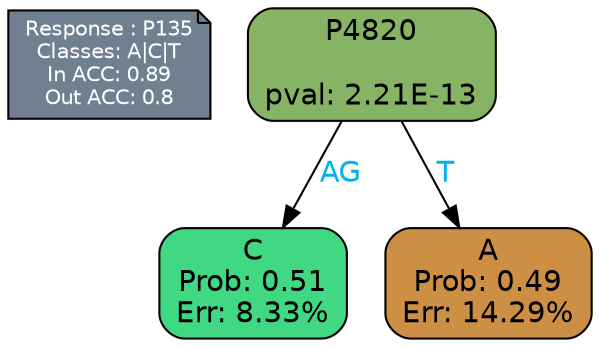 digraph Tree {
node [shape=box, style="filled, rounded", color="black", fontname=helvetica] ;
graph [ranksep=equally, splines=polylines, bgcolor=transparent, dpi=600] ;
edge [fontname=helvetica] ;
LEGEND [label="Response : P135
Classes: A|C|T
In ACC: 0.89
Out ACC: 0.8
",shape=note,align=left,style=filled,fillcolor="slategray",fontcolor="white",fontsize=10];1 [label="P4820

pval: 2.21E-13", fillcolor="#86b464"] ;
2 [label="C
Prob: 0.51
Err: 8.33%", fillcolor="#41d884"] ;
3 [label="A
Prob: 0.49
Err: 14.29%", fillcolor="#cc8f43"] ;
1 -> 2 [label="AG",fontcolor=deepskyblue2] ;
1 -> 3 [label="T",fontcolor=deepskyblue2] ;
{rank = same; 2;3;}{rank = same; LEGEND;1;}}